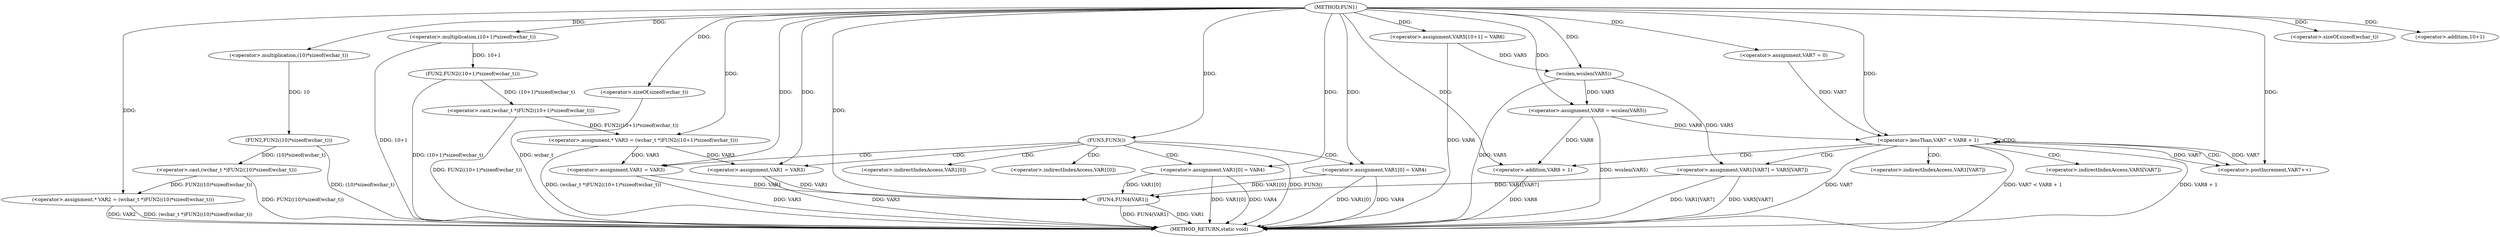 digraph FUN1 {  
"1000100" [label = "(METHOD,FUN1)" ]
"1000178" [label = "(METHOD_RETURN,static void)" ]
"1000104" [label = "(<operator>.assignment,* VAR2 = (wchar_t *)FUN2((10)*sizeof(wchar_t)))" ]
"1000106" [label = "(<operator>.cast,(wchar_t *)FUN2((10)*sizeof(wchar_t)))" ]
"1000108" [label = "(FUN2,FUN2((10)*sizeof(wchar_t)))" ]
"1000109" [label = "(<operator>.multiplication,(10)*sizeof(wchar_t))" ]
"1000111" [label = "(<operator>.sizeOf,sizeof(wchar_t))" ]
"1000114" [label = "(<operator>.assignment,* VAR3 = (wchar_t *)FUN2((10+1)*sizeof(wchar_t)))" ]
"1000116" [label = "(<operator>.cast,(wchar_t *)FUN2((10+1)*sizeof(wchar_t)))" ]
"1000118" [label = "(FUN2,FUN2((10+1)*sizeof(wchar_t)))" ]
"1000119" [label = "(<operator>.multiplication,(10+1)*sizeof(wchar_t))" ]
"1000120" [label = "(<operator>.addition,10+1)" ]
"1000123" [label = "(<operator>.sizeOf,sizeof(wchar_t))" ]
"1000126" [label = "(FUN3,FUN3())" ]
"1000128" [label = "(<operator>.assignment,VAR1 = VAR3)" ]
"1000131" [label = "(<operator>.assignment,VAR1[0] = VAR4)" ]
"1000138" [label = "(<operator>.assignment,VAR1 = VAR3)" ]
"1000141" [label = "(<operator>.assignment,VAR1[0] = VAR4)" ]
"1000148" [label = "(<operator>.assignment,VAR5[10+1] = VAR6)" ]
"1000153" [label = "(<operator>.assignment,VAR8 = wcslen(VAR5))" ]
"1000155" [label = "(wcslen,wcslen(VAR5))" ]
"1000158" [label = "(<operator>.assignment,VAR7 = 0)" ]
"1000161" [label = "(<operator>.lessThan,VAR7 < VAR8 + 1)" ]
"1000163" [label = "(<operator>.addition,VAR8 + 1)" ]
"1000166" [label = "(<operator>.postIncrement,VAR7++)" ]
"1000169" [label = "(<operator>.assignment,VAR1[VAR7] = VAR5[VAR7])" ]
"1000176" [label = "(FUN4,FUN4(VAR1))" ]
"1000132" [label = "(<operator>.indirectIndexAccess,VAR1[0])" ]
"1000142" [label = "(<operator>.indirectIndexAccess,VAR1[0])" ]
"1000170" [label = "(<operator>.indirectIndexAccess,VAR1[VAR7])" ]
"1000173" [label = "(<operator>.indirectIndexAccess,VAR5[VAR7])" ]
  "1000141" -> "1000178"  [ label = "DDG: VAR1[0]"] 
  "1000106" -> "1000178"  [ label = "DDG: FUN2((10)*sizeof(wchar_t))"] 
  "1000104" -> "1000178"  [ label = "DDG: VAR2"] 
  "1000116" -> "1000178"  [ label = "DDG: FUN2((10+1)*sizeof(wchar_t))"] 
  "1000141" -> "1000178"  [ label = "DDG: VAR4"] 
  "1000118" -> "1000178"  [ label = "DDG: (10+1)*sizeof(wchar_t)"] 
  "1000128" -> "1000178"  [ label = "DDG: VAR3"] 
  "1000163" -> "1000178"  [ label = "DDG: VAR8"] 
  "1000126" -> "1000178"  [ label = "DDG: FUN3()"] 
  "1000131" -> "1000178"  [ label = "DDG: VAR1[0]"] 
  "1000138" -> "1000178"  [ label = "DDG: VAR3"] 
  "1000153" -> "1000178"  [ label = "DDG: wcslen(VAR5)"] 
  "1000176" -> "1000178"  [ label = "DDG: FUN4(VAR1)"] 
  "1000131" -> "1000178"  [ label = "DDG: VAR4"] 
  "1000119" -> "1000178"  [ label = "DDG: 10+1"] 
  "1000169" -> "1000178"  [ label = "DDG: VAR5[VAR7]"] 
  "1000176" -> "1000178"  [ label = "DDG: VAR1"] 
  "1000169" -> "1000178"  [ label = "DDG: VAR1[VAR7]"] 
  "1000148" -> "1000178"  [ label = "DDG: VAR6"] 
  "1000155" -> "1000178"  [ label = "DDG: VAR5"] 
  "1000161" -> "1000178"  [ label = "DDG: VAR8 + 1"] 
  "1000161" -> "1000178"  [ label = "DDG: VAR7"] 
  "1000161" -> "1000178"  [ label = "DDG: VAR7 < VAR8 + 1"] 
  "1000114" -> "1000178"  [ label = "DDG: (wchar_t *)FUN2((10+1)*sizeof(wchar_t))"] 
  "1000104" -> "1000178"  [ label = "DDG: (wchar_t *)FUN2((10)*sizeof(wchar_t))"] 
  "1000108" -> "1000178"  [ label = "DDG: (10)*sizeof(wchar_t)"] 
  "1000123" -> "1000178"  [ label = "DDG: wchar_t"] 
  "1000106" -> "1000104"  [ label = "DDG: FUN2((10)*sizeof(wchar_t))"] 
  "1000100" -> "1000104"  [ label = "DDG: "] 
  "1000108" -> "1000106"  [ label = "DDG: (10)*sizeof(wchar_t)"] 
  "1000109" -> "1000108"  [ label = "DDG: 10"] 
  "1000100" -> "1000109"  [ label = "DDG: "] 
  "1000100" -> "1000111"  [ label = "DDG: "] 
  "1000116" -> "1000114"  [ label = "DDG: FUN2((10+1)*sizeof(wchar_t))"] 
  "1000100" -> "1000114"  [ label = "DDG: "] 
  "1000118" -> "1000116"  [ label = "DDG: (10+1)*sizeof(wchar_t)"] 
  "1000119" -> "1000118"  [ label = "DDG: 10+1"] 
  "1000100" -> "1000119"  [ label = "DDG: "] 
  "1000100" -> "1000120"  [ label = "DDG: "] 
  "1000100" -> "1000123"  [ label = "DDG: "] 
  "1000100" -> "1000126"  [ label = "DDG: "] 
  "1000114" -> "1000128"  [ label = "DDG: VAR3"] 
  "1000100" -> "1000128"  [ label = "DDG: "] 
  "1000100" -> "1000131"  [ label = "DDG: "] 
  "1000114" -> "1000138"  [ label = "DDG: VAR3"] 
  "1000100" -> "1000138"  [ label = "DDG: "] 
  "1000100" -> "1000141"  [ label = "DDG: "] 
  "1000100" -> "1000148"  [ label = "DDG: "] 
  "1000155" -> "1000153"  [ label = "DDG: VAR5"] 
  "1000100" -> "1000153"  [ label = "DDG: "] 
  "1000148" -> "1000155"  [ label = "DDG: VAR5"] 
  "1000100" -> "1000155"  [ label = "DDG: "] 
  "1000100" -> "1000158"  [ label = "DDG: "] 
  "1000158" -> "1000161"  [ label = "DDG: VAR7"] 
  "1000166" -> "1000161"  [ label = "DDG: VAR7"] 
  "1000100" -> "1000161"  [ label = "DDG: "] 
  "1000153" -> "1000161"  [ label = "DDG: VAR8"] 
  "1000153" -> "1000163"  [ label = "DDG: VAR8"] 
  "1000100" -> "1000163"  [ label = "DDG: "] 
  "1000161" -> "1000166"  [ label = "DDG: VAR7"] 
  "1000100" -> "1000166"  [ label = "DDG: "] 
  "1000155" -> "1000169"  [ label = "DDG: VAR5"] 
  "1000141" -> "1000176"  [ label = "DDG: VAR1[0]"] 
  "1000128" -> "1000176"  [ label = "DDG: VAR1"] 
  "1000169" -> "1000176"  [ label = "DDG: VAR1[VAR7]"] 
  "1000131" -> "1000176"  [ label = "DDG: VAR1[0]"] 
  "1000138" -> "1000176"  [ label = "DDG: VAR1"] 
  "1000100" -> "1000176"  [ label = "DDG: "] 
  "1000126" -> "1000131"  [ label = "CDG: "] 
  "1000126" -> "1000132"  [ label = "CDG: "] 
  "1000126" -> "1000142"  [ label = "CDG: "] 
  "1000126" -> "1000128"  [ label = "CDG: "] 
  "1000126" -> "1000141"  [ label = "CDG: "] 
  "1000126" -> "1000138"  [ label = "CDG: "] 
  "1000161" -> "1000163"  [ label = "CDG: "] 
  "1000161" -> "1000173"  [ label = "CDG: "] 
  "1000161" -> "1000161"  [ label = "CDG: "] 
  "1000161" -> "1000170"  [ label = "CDG: "] 
  "1000161" -> "1000166"  [ label = "CDG: "] 
  "1000161" -> "1000169"  [ label = "CDG: "] 
}
